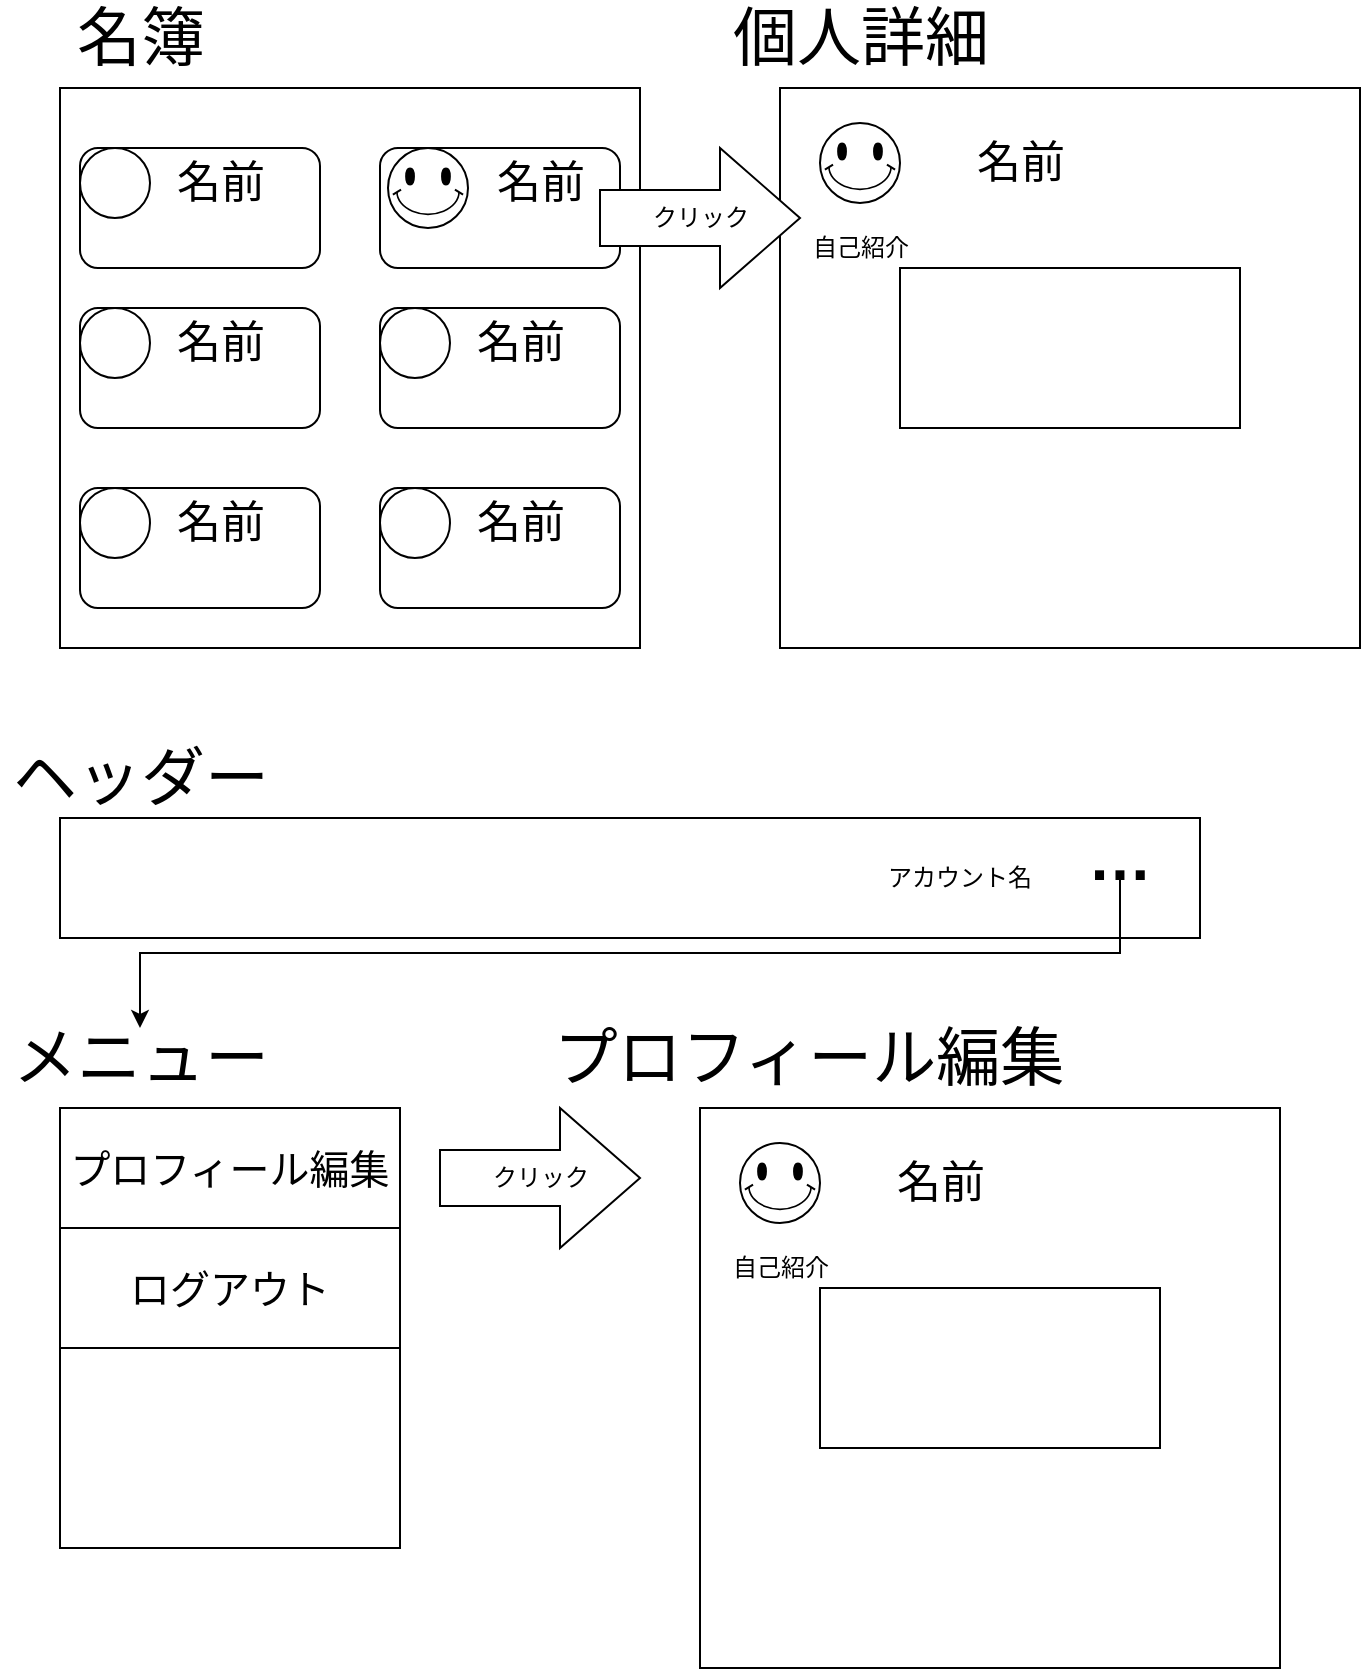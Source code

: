 <mxfile version="13.9.9" type="device"><diagram id="8Nfh_L6WiPH6mCU1--g6" name="ページ1"><mxGraphModel dx="1042" dy="791" grid="1" gridSize="10" guides="1" tooltips="1" connect="1" arrows="1" fold="1" page="1" pageScale="1" pageWidth="827" pageHeight="1169" math="0" shadow="0"><root><mxCell id="0"/><mxCell id="1" parent="0"/><mxCell id="uxnETlMOt9tgyTY86lq_-30" value="" style="group" vertex="1" connectable="0" parent="1"><mxGeometry x="470" y="190" width="290" height="280" as="geometry"/></mxCell><mxCell id="uxnETlMOt9tgyTY86lq_-31" value="" style="rounded=0;whiteSpace=wrap;html=1;" vertex="1" parent="uxnETlMOt9tgyTY86lq_-30"><mxGeometry width="290" height="280" as="geometry"/></mxCell><mxCell id="uxnETlMOt9tgyTY86lq_-33" value="" style="verticalLabelPosition=bottom;verticalAlign=top;html=1;shape=mxgraph.basic.smiley" vertex="1" parent="uxnETlMOt9tgyTY86lq_-30"><mxGeometry x="20" y="17.5" width="40" height="40" as="geometry"/></mxCell><mxCell id="uxnETlMOt9tgyTY86lq_-34" value="&lt;font style=&quot;font-size: 22px&quot;&gt;名前&lt;/font&gt;" style="text;html=1;align=center;verticalAlign=middle;resizable=0;points=[];autosize=1;" vertex="1" parent="uxnETlMOt9tgyTY86lq_-30"><mxGeometry x="90" y="27.5" width="60" height="20" as="geometry"/></mxCell><mxCell id="uxnETlMOt9tgyTY86lq_-57" value="" style="verticalLabelPosition=bottom;verticalAlign=top;html=1;shape=mxgraph.basic.rect;fillColor2=none;strokeWidth=1;size=20;indent=5;rounded=1;" vertex="1" parent="uxnETlMOt9tgyTY86lq_-30"><mxGeometry x="60" y="90" width="170" height="80" as="geometry"/></mxCell><mxCell id="uxnETlMOt9tgyTY86lq_-58" value="自己紹介" style="text;html=1;align=center;verticalAlign=middle;resizable=0;points=[];autosize=1;" vertex="1" parent="uxnETlMOt9tgyTY86lq_-30"><mxGeometry x="10" y="70" width="60" height="20" as="geometry"/></mxCell><mxCell id="uxnETlMOt9tgyTY86lq_-29" value="&lt;span style=&quot;font-size: 32px&quot;&gt;名簿&lt;/span&gt;" style="text;html=1;align=center;verticalAlign=middle;resizable=0;points=[];autosize=1;" vertex="1" parent="1"><mxGeometry x="110" y="150" width="80" height="30" as="geometry"/></mxCell><mxCell id="uxnETlMOt9tgyTY86lq_-55" value="&lt;span style=&quot;font-size: 32px&quot;&gt;個人詳細&lt;/span&gt;" style="text;html=1;align=center;verticalAlign=middle;resizable=0;points=[];autosize=1;" vertex="1" parent="1"><mxGeometry x="440" y="150" width="140" height="30" as="geometry"/></mxCell><mxCell id="uxnETlMOt9tgyTY86lq_-1" value="" style="rounded=0;whiteSpace=wrap;html=1;" vertex="1" parent="1"><mxGeometry x="110" y="190" width="290" height="280" as="geometry"/></mxCell><mxCell id="uxnETlMOt9tgyTY86lq_-3" value="" style="rounded=1;whiteSpace=wrap;html=1;" vertex="1" parent="1"><mxGeometry x="270" y="220" width="120" height="60" as="geometry"/></mxCell><mxCell id="uxnETlMOt9tgyTY86lq_-5" value="" style="verticalLabelPosition=bottom;verticalAlign=top;html=1;shape=mxgraph.basic.smiley" vertex="1" parent="1"><mxGeometry x="274" y="220" width="40" height="40" as="geometry"/></mxCell><mxCell id="uxnETlMOt9tgyTY86lq_-8" value="&lt;font style=&quot;font-size: 22px&quot;&gt;名前&lt;/font&gt;" style="text;html=1;align=center;verticalAlign=middle;resizable=0;points=[];autosize=1;" vertex="1" parent="1"><mxGeometry x="320" y="227.5" width="60" height="20" as="geometry"/></mxCell><mxCell id="uxnETlMOt9tgyTY86lq_-9" value="" style="group" vertex="1" connectable="0" parent="1"><mxGeometry x="120" y="220" width="120" height="60" as="geometry"/></mxCell><mxCell id="uxnETlMOt9tgyTY86lq_-2" value="" style="rounded=1;whiteSpace=wrap;html=1;" vertex="1" parent="uxnETlMOt9tgyTY86lq_-9"><mxGeometry width="120" height="60" as="geometry"/></mxCell><mxCell id="uxnETlMOt9tgyTY86lq_-4" value="" style="ellipse;whiteSpace=wrap;html=1;aspect=fixed;" vertex="1" parent="uxnETlMOt9tgyTY86lq_-9"><mxGeometry width="35" height="35" as="geometry"/></mxCell><mxCell id="uxnETlMOt9tgyTY86lq_-7" value="&lt;font style=&quot;font-size: 22px&quot;&gt;名前&lt;/font&gt;" style="text;html=1;align=center;verticalAlign=middle;resizable=0;points=[];autosize=1;" vertex="1" parent="uxnETlMOt9tgyTY86lq_-9"><mxGeometry x="40" y="7.5" width="60" height="20" as="geometry"/></mxCell><mxCell id="uxnETlMOt9tgyTY86lq_-10" value="" style="group" vertex="1" connectable="0" parent="1"><mxGeometry x="120" y="300" width="120" height="60" as="geometry"/></mxCell><mxCell id="uxnETlMOt9tgyTY86lq_-11" value="" style="rounded=1;whiteSpace=wrap;html=1;" vertex="1" parent="uxnETlMOt9tgyTY86lq_-10"><mxGeometry width="120" height="60" as="geometry"/></mxCell><mxCell id="uxnETlMOt9tgyTY86lq_-12" value="" style="ellipse;whiteSpace=wrap;html=1;aspect=fixed;" vertex="1" parent="uxnETlMOt9tgyTY86lq_-10"><mxGeometry width="35" height="35" as="geometry"/></mxCell><mxCell id="uxnETlMOt9tgyTY86lq_-13" value="&lt;font style=&quot;font-size: 22px&quot;&gt;名前&lt;/font&gt;" style="text;html=1;align=center;verticalAlign=middle;resizable=0;points=[];autosize=1;" vertex="1" parent="uxnETlMOt9tgyTY86lq_-10"><mxGeometry x="40" y="7.5" width="60" height="20" as="geometry"/></mxCell><mxCell id="uxnETlMOt9tgyTY86lq_-16" value="" style="group" vertex="1" connectable="0" parent="1"><mxGeometry x="270" y="300" width="120" height="60" as="geometry"/></mxCell><mxCell id="uxnETlMOt9tgyTY86lq_-17" value="" style="rounded=1;whiteSpace=wrap;html=1;" vertex="1" parent="uxnETlMOt9tgyTY86lq_-16"><mxGeometry width="120" height="60" as="geometry"/></mxCell><mxCell id="uxnETlMOt9tgyTY86lq_-18" value="" style="ellipse;whiteSpace=wrap;html=1;aspect=fixed;" vertex="1" parent="uxnETlMOt9tgyTY86lq_-16"><mxGeometry width="35" height="35" as="geometry"/></mxCell><mxCell id="uxnETlMOt9tgyTY86lq_-19" value="&lt;font style=&quot;font-size: 22px&quot;&gt;名前&lt;/font&gt;" style="text;html=1;align=center;verticalAlign=middle;resizable=0;points=[];autosize=1;" vertex="1" parent="uxnETlMOt9tgyTY86lq_-16"><mxGeometry x="40" y="7.5" width="60" height="20" as="geometry"/></mxCell><mxCell id="uxnETlMOt9tgyTY86lq_-20" value="" style="group" vertex="1" connectable="0" parent="1"><mxGeometry x="120" y="390" width="120" height="60" as="geometry"/></mxCell><mxCell id="uxnETlMOt9tgyTY86lq_-21" value="" style="rounded=1;whiteSpace=wrap;html=1;" vertex="1" parent="uxnETlMOt9tgyTY86lq_-20"><mxGeometry width="120" height="60" as="geometry"/></mxCell><mxCell id="uxnETlMOt9tgyTY86lq_-22" value="" style="ellipse;whiteSpace=wrap;html=1;aspect=fixed;" vertex="1" parent="uxnETlMOt9tgyTY86lq_-20"><mxGeometry width="35" height="35" as="geometry"/></mxCell><mxCell id="uxnETlMOt9tgyTY86lq_-23" value="&lt;font style=&quot;font-size: 22px&quot;&gt;名前&lt;/font&gt;" style="text;html=1;align=center;verticalAlign=middle;resizable=0;points=[];autosize=1;" vertex="1" parent="uxnETlMOt9tgyTY86lq_-20"><mxGeometry x="40" y="7.5" width="60" height="20" as="geometry"/></mxCell><mxCell id="uxnETlMOt9tgyTY86lq_-24" value="" style="group" vertex="1" connectable="0" parent="1"><mxGeometry x="270" y="390" width="120" height="60" as="geometry"/></mxCell><mxCell id="uxnETlMOt9tgyTY86lq_-25" value="" style="rounded=1;whiteSpace=wrap;html=1;" vertex="1" parent="uxnETlMOt9tgyTY86lq_-24"><mxGeometry width="120" height="60" as="geometry"/></mxCell><mxCell id="uxnETlMOt9tgyTY86lq_-26" value="" style="ellipse;whiteSpace=wrap;html=1;aspect=fixed;" vertex="1" parent="uxnETlMOt9tgyTY86lq_-24"><mxGeometry width="35" height="35" as="geometry"/></mxCell><mxCell id="uxnETlMOt9tgyTY86lq_-27" value="&lt;font style=&quot;font-size: 22px&quot;&gt;名前&lt;/font&gt;" style="text;html=1;align=center;verticalAlign=middle;resizable=0;points=[];autosize=1;" vertex="1" parent="uxnETlMOt9tgyTY86lq_-24"><mxGeometry x="40" y="7.5" width="60" height="20" as="geometry"/></mxCell><mxCell id="uxnETlMOt9tgyTY86lq_-59" value="クリック" style="html=1;shadow=0;dashed=0;align=center;verticalAlign=middle;shape=mxgraph.arrows2.arrow;dy=0.6;dx=40;notch=0;rounded=1;" vertex="1" parent="1"><mxGeometry x="380" y="220" width="100" height="70" as="geometry"/></mxCell><mxCell id="uxnETlMOt9tgyTY86lq_-60" value="" style="verticalLabelPosition=bottom;verticalAlign=top;html=1;shape=mxgraph.basic.rect;fillColor2=none;strokeWidth=1;size=20;indent=5;rounded=1;" vertex="1" parent="1"><mxGeometry x="110" y="555" width="570" height="60" as="geometry"/></mxCell><mxCell id="uxnETlMOt9tgyTY86lq_-62" value="&lt;span style=&quot;font-size: 32px&quot;&gt;ヘッダー&lt;/span&gt;" style="text;html=1;align=center;verticalAlign=middle;resizable=0;points=[];autosize=1;" vertex="1" parent="1"><mxGeometry x="80" y="520" width="140" height="30" as="geometry"/></mxCell><mxCell id="uxnETlMOt9tgyTY86lq_-65" value="アカウント名" style="text;html=1;strokeColor=none;fillColor=none;align=center;verticalAlign=middle;whiteSpace=wrap;rounded=0;" vertex="1" parent="1"><mxGeometry x="520" y="575" width="80" height="20" as="geometry"/></mxCell><mxCell id="uxnETlMOt9tgyTY86lq_-81" style="edgeStyle=orthogonalEdgeStyle;rounded=0;orthogonalLoop=1;jettySize=auto;html=1;exitX=0.5;exitY=1;exitDx=0;exitDy=0;" edge="1" parent="1" source="uxnETlMOt9tgyTY86lq_-66" target="uxnETlMOt9tgyTY86lq_-70"><mxGeometry relative="1" as="geometry"/></mxCell><mxCell id="uxnETlMOt9tgyTY86lq_-66" value="&lt;b&gt;&lt;font style=&quot;font-size: 32px&quot;&gt;…&lt;/font&gt;&lt;/b&gt;" style="text;html=1;strokeColor=none;fillColor=none;align=center;verticalAlign=middle;whiteSpace=wrap;rounded=0;" vertex="1" parent="1"><mxGeometry x="600" y="565" width="80" height="20" as="geometry"/></mxCell><mxCell id="uxnETlMOt9tgyTY86lq_-68" value="" style="rounded=0;whiteSpace=wrap;html=1;" vertex="1" parent="1"><mxGeometry x="110" y="700" width="170" height="220" as="geometry"/></mxCell><mxCell id="uxnETlMOt9tgyTY86lq_-70" value="&lt;span style=&quot;font-size: 32px&quot;&gt;メニュー&lt;/span&gt;" style="text;html=1;align=center;verticalAlign=middle;resizable=0;points=[];autosize=1;" vertex="1" parent="1"><mxGeometry x="80" y="660" width="140" height="30" as="geometry"/></mxCell><mxCell id="uxnETlMOt9tgyTY86lq_-71" value="&lt;font style=&quot;font-size: 20px&quot;&gt;プロフィール編集&lt;/font&gt;" style="rounded=0;whiteSpace=wrap;html=1;" vertex="1" parent="1"><mxGeometry x="110" y="700" width="170" height="60" as="geometry"/></mxCell><mxCell id="uxnETlMOt9tgyTY86lq_-72" value="&lt;span style=&quot;font-size: 20px&quot;&gt;ログアウト&lt;/span&gt;" style="rounded=0;whiteSpace=wrap;html=1;" vertex="1" parent="1"><mxGeometry x="110" y="760" width="170" height="60" as="geometry"/></mxCell><mxCell id="uxnETlMOt9tgyTY86lq_-73" value="" style="group" vertex="1" connectable="0" parent="1"><mxGeometry x="430" y="700" width="290" height="280" as="geometry"/></mxCell><mxCell id="uxnETlMOt9tgyTY86lq_-74" value="" style="rounded=0;whiteSpace=wrap;html=1;" vertex="1" parent="uxnETlMOt9tgyTY86lq_-73"><mxGeometry width="290" height="280" as="geometry"/></mxCell><mxCell id="uxnETlMOt9tgyTY86lq_-75" value="" style="verticalLabelPosition=bottom;verticalAlign=top;html=1;shape=mxgraph.basic.smiley" vertex="1" parent="uxnETlMOt9tgyTY86lq_-73"><mxGeometry x="20" y="17.5" width="40" height="40" as="geometry"/></mxCell><mxCell id="uxnETlMOt9tgyTY86lq_-76" value="&lt;font style=&quot;font-size: 22px&quot;&gt;名前&lt;/font&gt;" style="text;html=1;align=center;verticalAlign=middle;resizable=0;points=[];autosize=1;" vertex="1" parent="uxnETlMOt9tgyTY86lq_-73"><mxGeometry x="90" y="27.5" width="60" height="20" as="geometry"/></mxCell><mxCell id="uxnETlMOt9tgyTY86lq_-77" value="" style="verticalLabelPosition=bottom;verticalAlign=top;html=1;shape=mxgraph.basic.rect;fillColor2=none;strokeWidth=1;size=20;indent=5;rounded=1;" vertex="1" parent="uxnETlMOt9tgyTY86lq_-73"><mxGeometry x="60" y="90" width="170" height="80" as="geometry"/></mxCell><mxCell id="uxnETlMOt9tgyTY86lq_-78" value="自己紹介" style="text;html=1;align=center;verticalAlign=middle;resizable=0;points=[];autosize=1;" vertex="1" parent="uxnETlMOt9tgyTY86lq_-73"><mxGeometry x="10" y="70" width="60" height="20" as="geometry"/></mxCell><mxCell id="uxnETlMOt9tgyTY86lq_-79" value="&lt;span style=&quot;font-size: 32px&quot;&gt;プロフィール編集&lt;/span&gt;" style="text;html=1;align=center;verticalAlign=middle;resizable=0;points=[];autosize=1;" vertex="1" parent="1"><mxGeometry x="349" y="660" width="270" height="30" as="geometry"/></mxCell><mxCell id="uxnETlMOt9tgyTY86lq_-80" value="クリック" style="html=1;shadow=0;dashed=0;align=center;verticalAlign=middle;shape=mxgraph.arrows2.arrow;dy=0.6;dx=40;notch=0;rounded=1;" vertex="1" parent="1"><mxGeometry x="300" y="700" width="100" height="70" as="geometry"/></mxCell></root></mxGraphModel></diagram></mxfile>